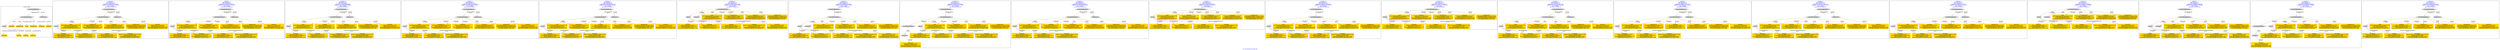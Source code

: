 digraph n0 {
fontcolor="blue"
remincross="true"
label="s13-s-art-institute-of-chicago.xml"
subgraph cluster_0 {
label="1-correct model"
n2[style="filled",color="white",fillcolor="lightgray",label="CulturalHeritageObject1"];
n3[style="filled",color="white",fillcolor="lightgray",label="Person1"];
n4[shape="plaintext",style="filled",fillcolor="gold",label="Dimensions"];
n5[shape="plaintext",style="filled",fillcolor="gold",label="Typeofartwork"];
n6[shape="plaintext",style="filled",fillcolor="gold",label="Credit"];
n7[shape="plaintext",style="filled",fillcolor="gold",label="Titleofartwork"];
n8[shape="plaintext",style="filled",fillcolor="gold",label="Accessionid"];
n9[shape="plaintext",style="filled",fillcolor="gold",label="Nationality"];
n10[shape="plaintext",style="filled",fillcolor="gold",label="birthDate"];
n11[shape="plaintext",style="filled",fillcolor="gold",label="deathDate"];
n12[shape="plaintext",style="filled",fillcolor="gold",label="Artistname"];
n13[style="filled",color="white",fillcolor="lightgray",label="EuropeanaAggregation1"];
n14[style="filled",color="white",fillcolor="lightgray",label="WebResource1"];
n15[shape="plaintext",style="filled",fillcolor="gold",label="ImageURL"];
}
subgraph cluster_1 {
label="candidate 0\nlink coherence:1.0\nnode coherence:1.0\nconfidence:0.6689553513429414\nmapping score:0.6674295615587583\ncost:11.99998\n-precision:0.92-recall:0.85"
n17[style="filled",color="white",fillcolor="lightgray",label="CulturalHeritageObject1"];
n18[style="filled",color="white",fillcolor="lightgray",label="Person1"];
n19[style="filled",color="white",fillcolor="lightgray",label="EuropeanaAggregation1"];
n20[style="filled",color="white",fillcolor="lightgray",label="WebResource1"];
n21[shape="plaintext",style="filled",fillcolor="gold",label="Credit\n[CulturalHeritageObject,provenance,0.792]\n[Document,classLink,0.091]\n[Person,nameOfThePerson,0.061]\n[CulturalHeritageObject,description,0.057]"];
n22[shape="plaintext",style="filled",fillcolor="gold",label="deathDate\n[Person,dateOfDeath,0.424]\n[CulturalHeritageObject,created,0.366]\n[Person,dateOfBirth,0.194]\n[CulturalHeritageObject,provenance,0.016]"];
n23[shape="plaintext",style="filled",fillcolor="gold",label="Titleofartwork\n[CulturalHeritageObject,created,0.423]\n[Person,dateOfBirth,0.206]\n[CulturalHeritageObject,description,0.189]\n[CulturalHeritageObject,title,0.182]"];
n24[shape="plaintext",style="filled",fillcolor="gold",label="Artistname\n[Person,nameOfThePerson,0.472]\n[Document,classLink,0.215]\n[CulturalHeritageObject,provenance,0.173]\n[WebResource,classLink,0.141]"];
n25[shape="plaintext",style="filled",fillcolor="gold",label="birthDate\n[Person,dateOfBirth,0.617]\n[CulturalHeritageObject,created,0.315]\n[Person,dateOfDeath,0.06]\n[CulturalHeritageObject,description,0.008]"];
n26[shape="plaintext",style="filled",fillcolor="gold",label="Dimensions\n[CulturalHeritageObject,extent,0.937]\n[Person,nameOfThePerson,0.048]\n[CulturalHeritageObject,description,0.008]\n[CulturalHeritageObject,provenance,0.007]"];
n27[shape="plaintext",style="filled",fillcolor="gold",label="Nationality\n[Person,countryAssociatedWithThePerson,0.783]\n[Concept,prefLabel,0.089]\n[CulturalHeritageObject,provenance,0.067]\n[CulturalHeritageObject,description,0.061]"];
n28[shape="plaintext",style="filled",fillcolor="gold",label="Typeofartwork\n[CulturalHeritageObject,medium,0.932]\n[CulturalHeritageObject,description,0.056]\n[CulturalHeritageObject,extent,0.008]\n[CulturalHeritageObject,title,0.004]"];
n29[shape="plaintext",style="filled",fillcolor="gold",label="ImageURL\n[WebResource,classLink,0.64]\n[Document,classLink,0.334]\n[CulturalHeritageObject,description,0.023]\n[CulturalHeritageObject,provenance,0.004]"];
}
subgraph cluster_2 {
label="candidate 1\nlink coherence:1.0\nnode coherence:1.0\nconfidence:0.6429956670039534\nmapping score:0.6587763334457623\ncost:11.99998\n-precision:0.92-recall:0.85"
n31[style="filled",color="white",fillcolor="lightgray",label="CulturalHeritageObject1"];
n32[style="filled",color="white",fillcolor="lightgray",label="Person1"];
n33[style="filled",color="white",fillcolor="lightgray",label="EuropeanaAggregation1"];
n34[style="filled",color="white",fillcolor="lightgray",label="WebResource1"];
n35[shape="plaintext",style="filled",fillcolor="gold",label="Credit\n[CulturalHeritageObject,provenance,0.792]\n[Document,classLink,0.091]\n[Person,nameOfThePerson,0.061]\n[CulturalHeritageObject,description,0.057]"];
n36[shape="plaintext",style="filled",fillcolor="gold",label="deathDate\n[Person,dateOfDeath,0.424]\n[CulturalHeritageObject,created,0.366]\n[Person,dateOfBirth,0.194]\n[CulturalHeritageObject,provenance,0.016]"];
n37[shape="plaintext",style="filled",fillcolor="gold",label="Titleofartwork\n[CulturalHeritageObject,created,0.423]\n[Person,dateOfBirth,0.206]\n[CulturalHeritageObject,description,0.189]\n[CulturalHeritageObject,title,0.182]"];
n38[shape="plaintext",style="filled",fillcolor="gold",label="Artistname\n[Person,nameOfThePerson,0.472]\n[Document,classLink,0.215]\n[CulturalHeritageObject,provenance,0.173]\n[WebResource,classLink,0.141]"];
n39[shape="plaintext",style="filled",fillcolor="gold",label="birthDate\n[Person,dateOfBirth,0.617]\n[CulturalHeritageObject,created,0.315]\n[Person,dateOfDeath,0.06]\n[CulturalHeritageObject,description,0.008]"];
n40[shape="plaintext",style="filled",fillcolor="gold",label="Dimensions\n[CulturalHeritageObject,extent,0.937]\n[Person,nameOfThePerson,0.048]\n[CulturalHeritageObject,description,0.008]\n[CulturalHeritageObject,provenance,0.007]"];
n41[shape="plaintext",style="filled",fillcolor="gold",label="Nationality\n[Person,countryAssociatedWithThePerson,0.783]\n[Concept,prefLabel,0.089]\n[CulturalHeritageObject,provenance,0.067]\n[CulturalHeritageObject,description,0.061]"];
n42[shape="plaintext",style="filled",fillcolor="gold",label="Typeofartwork\n[CulturalHeritageObject,medium,0.932]\n[CulturalHeritageObject,description,0.056]\n[CulturalHeritageObject,extent,0.008]\n[CulturalHeritageObject,title,0.004]"];
n43[shape="plaintext",style="filled",fillcolor="gold",label="ImageURL\n[WebResource,classLink,0.64]\n[Document,classLink,0.334]\n[CulturalHeritageObject,description,0.023]\n[CulturalHeritageObject,provenance,0.004]"];
}
subgraph cluster_3 {
label="candidate 10\nlink coherence:1.0\nnode coherence:1.0\nconfidence:0.6112618682446672\nmapping score:0.6481984005260001\ncost:11.99998\n-precision:0.83-recall:0.77"
n45[style="filled",color="white",fillcolor="lightgray",label="CulturalHeritageObject1"];
n46[style="filled",color="white",fillcolor="lightgray",label="Person1"];
n47[style="filled",color="white",fillcolor="lightgray",label="EuropeanaAggregation1"];
n48[style="filled",color="white",fillcolor="lightgray",label="WebResource1"];
n49[shape="plaintext",style="filled",fillcolor="gold",label="Credit\n[CulturalHeritageObject,provenance,0.792]\n[Document,classLink,0.091]\n[Person,nameOfThePerson,0.061]\n[CulturalHeritageObject,description,0.057]"];
n50[shape="plaintext",style="filled",fillcolor="gold",label="deathDate\n[Person,dateOfDeath,0.424]\n[CulturalHeritageObject,created,0.366]\n[Person,dateOfBirth,0.194]\n[CulturalHeritageObject,provenance,0.016]"];
n51[shape="plaintext",style="filled",fillcolor="gold",label="birthDate\n[Person,dateOfBirth,0.617]\n[CulturalHeritageObject,created,0.315]\n[Person,dateOfDeath,0.06]\n[CulturalHeritageObject,description,0.008]"];
n52[shape="plaintext",style="filled",fillcolor="gold",label="Artistname\n[Person,nameOfThePerson,0.472]\n[Document,classLink,0.215]\n[CulturalHeritageObject,provenance,0.173]\n[WebResource,classLink,0.141]"];
n53[shape="plaintext",style="filled",fillcolor="gold",label="Titleofartwork\n[CulturalHeritageObject,created,0.423]\n[Person,dateOfBirth,0.206]\n[CulturalHeritageObject,description,0.189]\n[CulturalHeritageObject,title,0.182]"];
n54[shape="plaintext",style="filled",fillcolor="gold",label="Dimensions\n[CulturalHeritageObject,extent,0.937]\n[Person,nameOfThePerson,0.048]\n[CulturalHeritageObject,description,0.008]\n[CulturalHeritageObject,provenance,0.007]"];
n55[shape="plaintext",style="filled",fillcolor="gold",label="Nationality\n[Person,countryAssociatedWithThePerson,0.783]\n[Concept,prefLabel,0.089]\n[CulturalHeritageObject,provenance,0.067]\n[CulturalHeritageObject,description,0.061]"];
n56[shape="plaintext",style="filled",fillcolor="gold",label="Typeofartwork\n[CulturalHeritageObject,medium,0.932]\n[CulturalHeritageObject,description,0.056]\n[CulturalHeritageObject,extent,0.008]\n[CulturalHeritageObject,title,0.004]"];
n57[shape="plaintext",style="filled",fillcolor="gold",label="ImageURL\n[WebResource,classLink,0.64]\n[Document,classLink,0.334]\n[CulturalHeritageObject,description,0.023]\n[CulturalHeritageObject,provenance,0.004]"];
}
subgraph cluster_4 {
label="candidate 11\nlink coherence:1.0\nnode coherence:1.0\nconfidence:0.6097323278282559\nmapping score:0.6476885537205297\ncost:11.99998\n-precision:0.83-recall:0.77"
n59[style="filled",color="white",fillcolor="lightgray",label="CulturalHeritageObject1"];
n60[style="filled",color="white",fillcolor="lightgray",label="Person1"];
n61[style="filled",color="white",fillcolor="lightgray",label="EuropeanaAggregation1"];
n62[style="filled",color="white",fillcolor="lightgray",label="WebResource1"];
n63[shape="plaintext",style="filled",fillcolor="gold",label="Credit\n[CulturalHeritageObject,provenance,0.792]\n[Document,classLink,0.091]\n[Person,nameOfThePerson,0.061]\n[CulturalHeritageObject,description,0.057]"];
n64[shape="plaintext",style="filled",fillcolor="gold",label="deathDate\n[Person,dateOfDeath,0.424]\n[CulturalHeritageObject,created,0.366]\n[Person,dateOfBirth,0.194]\n[CulturalHeritageObject,provenance,0.016]"];
n65[shape="plaintext",style="filled",fillcolor="gold",label="Titleofartwork\n[CulturalHeritageObject,created,0.423]\n[Person,dateOfBirth,0.206]\n[CulturalHeritageObject,description,0.189]\n[CulturalHeritageObject,title,0.182]"];
n66[shape="plaintext",style="filled",fillcolor="gold",label="Artistname\n[Person,nameOfThePerson,0.472]\n[Document,classLink,0.215]\n[CulturalHeritageObject,provenance,0.173]\n[WebResource,classLink,0.141]"];
n67[shape="plaintext",style="filled",fillcolor="gold",label="birthDate\n[Person,dateOfBirth,0.617]\n[CulturalHeritageObject,created,0.315]\n[Person,dateOfDeath,0.06]\n[CulturalHeritageObject,description,0.008]"];
n68[shape="plaintext",style="filled",fillcolor="gold",label="Dimensions\n[CulturalHeritageObject,extent,0.937]\n[Person,nameOfThePerson,0.048]\n[CulturalHeritageObject,description,0.008]\n[CulturalHeritageObject,provenance,0.007]"];
n69[shape="plaintext",style="filled",fillcolor="gold",label="Nationality\n[Person,countryAssociatedWithThePerson,0.783]\n[Concept,prefLabel,0.089]\n[CulturalHeritageObject,provenance,0.067]\n[CulturalHeritageObject,description,0.061]"];
n70[shape="plaintext",style="filled",fillcolor="gold",label="Typeofartwork\n[CulturalHeritageObject,medium,0.932]\n[CulturalHeritageObject,description,0.056]\n[CulturalHeritageObject,extent,0.008]\n[CulturalHeritageObject,title,0.004]"];
n71[shape="plaintext",style="filled",fillcolor="gold",label="ImageURL\n[WebResource,classLink,0.64]\n[Document,classLink,0.334]\n[CulturalHeritageObject,description,0.023]\n[CulturalHeritageObject,provenance,0.004]"];
}
subgraph cluster_5 {
label="candidate 12\nlink coherence:1.0\nnode coherence:1.0\nconfidence:0.6094629330541357\nmapping score:0.6475987554624897\ncost:11.99998\n-precision:0.83-recall:0.77"
n73[style="filled",color="white",fillcolor="lightgray",label="CulturalHeritageObject1"];
n74[style="filled",color="white",fillcolor="lightgray",label="Person1"];
n75[style="filled",color="white",fillcolor="lightgray",label="EuropeanaAggregation1"];
n76[style="filled",color="white",fillcolor="lightgray",label="WebResource1"];
n77[shape="plaintext",style="filled",fillcolor="gold",label="Credit\n[CulturalHeritageObject,provenance,0.792]\n[Document,classLink,0.091]\n[Person,nameOfThePerson,0.061]\n[CulturalHeritageObject,description,0.057]"];
n78[shape="plaintext",style="filled",fillcolor="gold",label="deathDate\n[Person,dateOfDeath,0.424]\n[CulturalHeritageObject,created,0.366]\n[Person,dateOfBirth,0.194]\n[CulturalHeritageObject,provenance,0.016]"];
n79[shape="plaintext",style="filled",fillcolor="gold",label="Titleofartwork\n[CulturalHeritageObject,created,0.423]\n[Person,dateOfBirth,0.206]\n[CulturalHeritageObject,description,0.189]\n[CulturalHeritageObject,title,0.182]"];
n80[shape="plaintext",style="filled",fillcolor="gold",label="birthDate\n[Person,dateOfBirth,0.617]\n[CulturalHeritageObject,created,0.315]\n[Person,dateOfDeath,0.06]\n[CulturalHeritageObject,description,0.008]"];
n81[shape="plaintext",style="filled",fillcolor="gold",label="Artistname\n[Person,nameOfThePerson,0.472]\n[Document,classLink,0.215]\n[CulturalHeritageObject,provenance,0.173]\n[WebResource,classLink,0.141]"];
n82[shape="plaintext",style="filled",fillcolor="gold",label="Dimensions\n[CulturalHeritageObject,extent,0.937]\n[Person,nameOfThePerson,0.048]\n[CulturalHeritageObject,description,0.008]\n[CulturalHeritageObject,provenance,0.007]"];
n83[shape="plaintext",style="filled",fillcolor="gold",label="Nationality\n[Person,countryAssociatedWithThePerson,0.783]\n[Concept,prefLabel,0.089]\n[CulturalHeritageObject,provenance,0.067]\n[CulturalHeritageObject,description,0.061]"];
n84[shape="plaintext",style="filled",fillcolor="gold",label="Typeofartwork\n[CulturalHeritageObject,medium,0.932]\n[CulturalHeritageObject,description,0.056]\n[CulturalHeritageObject,extent,0.008]\n[CulturalHeritageObject,title,0.004]"];
n85[shape="plaintext",style="filled",fillcolor="gold",label="ImageURL\n[WebResource,classLink,0.64]\n[Document,classLink,0.334]\n[CulturalHeritageObject,description,0.023]\n[CulturalHeritageObject,provenance,0.004]"];
}
subgraph cluster_6 {
label="candidate 13\nlink coherence:1.0\nnode coherence:1.0\nconfidence:0.6089269281796518\nmapping score:0.647420087170995\ncost:10.99998\n-precision:0.73-recall:0.62"
n87[style="filled",color="white",fillcolor="lightgray",label="CulturalHeritageObject1"];
n88[style="filled",color="white",fillcolor="lightgray",label="Person1"];
n89[style="filled",color="white",fillcolor="lightgray",label="Document1"];
n90[shape="plaintext",style="filled",fillcolor="gold",label="Credit\n[CulturalHeritageObject,provenance,0.792]\n[Document,classLink,0.091]\n[Person,nameOfThePerson,0.061]\n[CulturalHeritageObject,description,0.057]"];
n91[shape="plaintext",style="filled",fillcolor="gold",label="deathDate\n[Person,dateOfDeath,0.424]\n[CulturalHeritageObject,created,0.366]\n[Person,dateOfBirth,0.194]\n[CulturalHeritageObject,provenance,0.016]"];
n92[shape="plaintext",style="filled",fillcolor="gold",label="Titleofartwork\n[CulturalHeritageObject,created,0.423]\n[Person,dateOfBirth,0.206]\n[CulturalHeritageObject,description,0.189]\n[CulturalHeritageObject,title,0.182]"];
n93[shape="plaintext",style="filled",fillcolor="gold",label="Artistname\n[Person,nameOfThePerson,0.472]\n[Document,classLink,0.215]\n[CulturalHeritageObject,provenance,0.173]\n[WebResource,classLink,0.141]"];
n94[shape="plaintext",style="filled",fillcolor="gold",label="birthDate\n[Person,dateOfBirth,0.617]\n[CulturalHeritageObject,created,0.315]\n[Person,dateOfDeath,0.06]\n[CulturalHeritageObject,description,0.008]"];
n95[shape="plaintext",style="filled",fillcolor="gold",label="Dimensions\n[CulturalHeritageObject,extent,0.937]\n[Person,nameOfThePerson,0.048]\n[CulturalHeritageObject,description,0.008]\n[CulturalHeritageObject,provenance,0.007]"];
n96[shape="plaintext",style="filled",fillcolor="gold",label="Nationality\n[Person,countryAssociatedWithThePerson,0.783]\n[Concept,prefLabel,0.089]\n[CulturalHeritageObject,provenance,0.067]\n[CulturalHeritageObject,description,0.061]"];
n97[shape="plaintext",style="filled",fillcolor="gold",label="Typeofartwork\n[CulturalHeritageObject,medium,0.932]\n[CulturalHeritageObject,description,0.056]\n[CulturalHeritageObject,extent,0.008]\n[CulturalHeritageObject,title,0.004]"];
n98[shape="plaintext",style="filled",fillcolor="gold",label="ImageURL\n[WebResource,classLink,0.64]\n[Document,classLink,0.334]\n[CulturalHeritageObject,description,0.023]\n[CulturalHeritageObject,provenance,0.004]"];
}
subgraph cluster_7 {
label="candidate 14\nlink coherence:1.0\nnode coherence:1.0\nconfidence:0.6089269281796518\nmapping score:0.647420087170995\ncost:11.99998\n-precision:0.75-recall:0.69"
n100[style="filled",color="white",fillcolor="lightgray",label="CulturalHeritageObject1"];
n101[style="filled",color="white",fillcolor="lightgray",label="Person1"];
n102[style="filled",color="white",fillcolor="lightgray",label="Document1"];
n103[style="filled",color="white",fillcolor="lightgray",label="EuropeanaAggregation1"];
n104[shape="plaintext",style="filled",fillcolor="gold",label="Credit\n[CulturalHeritageObject,provenance,0.792]\n[Document,classLink,0.091]\n[Person,nameOfThePerson,0.061]\n[CulturalHeritageObject,description,0.057]"];
n105[shape="plaintext",style="filled",fillcolor="gold",label="deathDate\n[Person,dateOfDeath,0.424]\n[CulturalHeritageObject,created,0.366]\n[Person,dateOfBirth,0.194]\n[CulturalHeritageObject,provenance,0.016]"];
n106[shape="plaintext",style="filled",fillcolor="gold",label="Titleofartwork\n[CulturalHeritageObject,created,0.423]\n[Person,dateOfBirth,0.206]\n[CulturalHeritageObject,description,0.189]\n[CulturalHeritageObject,title,0.182]"];
n107[shape="plaintext",style="filled",fillcolor="gold",label="Artistname\n[Person,nameOfThePerson,0.472]\n[Document,classLink,0.215]\n[CulturalHeritageObject,provenance,0.173]\n[WebResource,classLink,0.141]"];
n108[shape="plaintext",style="filled",fillcolor="gold",label="birthDate\n[Person,dateOfBirth,0.617]\n[CulturalHeritageObject,created,0.315]\n[Person,dateOfDeath,0.06]\n[CulturalHeritageObject,description,0.008]"];
n109[shape="plaintext",style="filled",fillcolor="gold",label="Dimensions\n[CulturalHeritageObject,extent,0.937]\n[Person,nameOfThePerson,0.048]\n[CulturalHeritageObject,description,0.008]\n[CulturalHeritageObject,provenance,0.007]"];
n110[shape="plaintext",style="filled",fillcolor="gold",label="Nationality\n[Person,countryAssociatedWithThePerson,0.783]\n[Concept,prefLabel,0.089]\n[CulturalHeritageObject,provenance,0.067]\n[CulturalHeritageObject,description,0.061]"];
n111[shape="plaintext",style="filled",fillcolor="gold",label="Typeofartwork\n[CulturalHeritageObject,medium,0.932]\n[CulturalHeritageObject,description,0.056]\n[CulturalHeritageObject,extent,0.008]\n[CulturalHeritageObject,title,0.004]"];
n112[shape="plaintext",style="filled",fillcolor="gold",label="ImageURL\n[WebResource,classLink,0.64]\n[Document,classLink,0.334]\n[CulturalHeritageObject,description,0.023]\n[CulturalHeritageObject,provenance,0.004]"];
}
subgraph cluster_8 {
label="candidate 15\nlink coherence:1.0\nnode coherence:1.0\nconfidence:0.6089269281796518\nmapping score:0.647420087170995\ncost:12.99998\n-precision:0.69-recall:0.69"
n114[style="filled",color="white",fillcolor="lightgray",label="CulturalHeritageObject1"];
n115[style="filled",color="white",fillcolor="lightgray",label="CulturalHeritageObject2"];
n116[style="filled",color="white",fillcolor="lightgray",label="Person1"];
n117[style="filled",color="white",fillcolor="lightgray",label="Document2"];
n118[style="filled",color="white",fillcolor="lightgray",label="EuropeanaAggregation1"];
n119[shape="plaintext",style="filled",fillcolor="gold",label="Credit\n[CulturalHeritageObject,provenance,0.792]\n[Document,classLink,0.091]\n[Person,nameOfThePerson,0.061]\n[CulturalHeritageObject,description,0.057]"];
n120[shape="plaintext",style="filled",fillcolor="gold",label="deathDate\n[Person,dateOfDeath,0.424]\n[CulturalHeritageObject,created,0.366]\n[Person,dateOfBirth,0.194]\n[CulturalHeritageObject,provenance,0.016]"];
n121[shape="plaintext",style="filled",fillcolor="gold",label="Titleofartwork\n[CulturalHeritageObject,created,0.423]\n[Person,dateOfBirth,0.206]\n[CulturalHeritageObject,description,0.189]\n[CulturalHeritageObject,title,0.182]"];
n122[shape="plaintext",style="filled",fillcolor="gold",label="ImageURL\n[WebResource,classLink,0.64]\n[Document,classLink,0.334]\n[CulturalHeritageObject,description,0.023]\n[CulturalHeritageObject,provenance,0.004]"];
n123[shape="plaintext",style="filled",fillcolor="gold",label="Artistname\n[Person,nameOfThePerson,0.472]\n[Document,classLink,0.215]\n[CulturalHeritageObject,provenance,0.173]\n[WebResource,classLink,0.141]"];
n124[shape="plaintext",style="filled",fillcolor="gold",label="birthDate\n[Person,dateOfBirth,0.617]\n[CulturalHeritageObject,created,0.315]\n[Person,dateOfDeath,0.06]\n[CulturalHeritageObject,description,0.008]"];
n125[shape="plaintext",style="filled",fillcolor="gold",label="Dimensions\n[CulturalHeritageObject,extent,0.937]\n[Person,nameOfThePerson,0.048]\n[CulturalHeritageObject,description,0.008]\n[CulturalHeritageObject,provenance,0.007]"];
n126[shape="plaintext",style="filled",fillcolor="gold",label="Nationality\n[Person,countryAssociatedWithThePerson,0.783]\n[Concept,prefLabel,0.089]\n[CulturalHeritageObject,provenance,0.067]\n[CulturalHeritageObject,description,0.061]"];
n127[shape="plaintext",style="filled",fillcolor="gold",label="Typeofartwork\n[CulturalHeritageObject,medium,0.932]\n[CulturalHeritageObject,description,0.056]\n[CulturalHeritageObject,extent,0.008]\n[CulturalHeritageObject,title,0.004]"];
}
subgraph cluster_9 {
label="candidate 16\nlink coherence:1.0\nnode coherence:1.0\nconfidence:0.608876539307075\nmapping score:0.647403290880136\ncost:11.99998\n-precision:0.92-recall:0.85"
n129[style="filled",color="white",fillcolor="lightgray",label="CulturalHeritageObject1"];
n130[style="filled",color="white",fillcolor="lightgray",label="Person1"];
n131[style="filled",color="white",fillcolor="lightgray",label="EuropeanaAggregation1"];
n132[style="filled",color="white",fillcolor="lightgray",label="WebResource1"];
n133[shape="plaintext",style="filled",fillcolor="gold",label="Credit\n[CulturalHeritageObject,provenance,0.792]\n[Document,classLink,0.091]\n[Person,nameOfThePerson,0.061]\n[CulturalHeritageObject,description,0.057]"];
n134[shape="plaintext",style="filled",fillcolor="gold",label="deathDate\n[Person,dateOfDeath,0.424]\n[CulturalHeritageObject,created,0.366]\n[Person,dateOfBirth,0.194]\n[CulturalHeritageObject,provenance,0.016]"];
n135[shape="plaintext",style="filled",fillcolor="gold",label="Artistname\n[Person,nameOfThePerson,0.472]\n[Document,classLink,0.215]\n[CulturalHeritageObject,provenance,0.173]\n[WebResource,classLink,0.141]"];
n136[shape="plaintext",style="filled",fillcolor="gold",label="Titleofartwork\n[CulturalHeritageObject,created,0.423]\n[Person,dateOfBirth,0.206]\n[CulturalHeritageObject,description,0.189]\n[CulturalHeritageObject,title,0.182]"];
n137[shape="plaintext",style="filled",fillcolor="gold",label="birthDate\n[Person,dateOfBirth,0.617]\n[CulturalHeritageObject,created,0.315]\n[Person,dateOfDeath,0.06]\n[CulturalHeritageObject,description,0.008]"];
n138[shape="plaintext",style="filled",fillcolor="gold",label="Dimensions\n[CulturalHeritageObject,extent,0.937]\n[Person,nameOfThePerson,0.048]\n[CulturalHeritageObject,description,0.008]\n[CulturalHeritageObject,provenance,0.007]"];
n139[shape="plaintext",style="filled",fillcolor="gold",label="Nationality\n[Person,countryAssociatedWithThePerson,0.783]\n[Concept,prefLabel,0.089]\n[CulturalHeritageObject,provenance,0.067]\n[CulturalHeritageObject,description,0.061]"];
n140[shape="plaintext",style="filled",fillcolor="gold",label="Typeofartwork\n[CulturalHeritageObject,medium,0.932]\n[CulturalHeritageObject,description,0.056]\n[CulturalHeritageObject,extent,0.008]\n[CulturalHeritageObject,title,0.004]"];
n141[shape="plaintext",style="filled",fillcolor="gold",label="ImageURL\n[WebResource,classLink,0.64]\n[Document,classLink,0.334]\n[CulturalHeritageObject,description,0.023]\n[CulturalHeritageObject,provenance,0.004]"];
}
subgraph cluster_10 {
label="candidate 17\nlink coherence:1.0\nnode coherence:1.0\nconfidence:0.6003422708349266\nmapping score:0.6630770532412719\ncost:9.99998\n-precision:0.8-recall:0.62"
n143[style="filled",color="white",fillcolor="lightgray",label="CulturalHeritageObject1"];
n144[style="filled",color="white",fillcolor="lightgray",label="Person1"];
n145[shape="plaintext",style="filled",fillcolor="gold",label="Credit\n[CulturalHeritageObject,provenance,0.792]\n[Document,classLink,0.091]\n[Person,nameOfThePerson,0.061]\n[CulturalHeritageObject,description,0.057]"];
n146[shape="plaintext",style="filled",fillcolor="gold",label="ImageURL\n[WebResource,classLink,0.64]\n[Document,classLink,0.334]\n[CulturalHeritageObject,description,0.023]\n[CulturalHeritageObject,provenance,0.004]"];
n147[shape="plaintext",style="filled",fillcolor="gold",label="deathDate\n[Person,dateOfDeath,0.424]\n[CulturalHeritageObject,created,0.366]\n[Person,dateOfBirth,0.194]\n[CulturalHeritageObject,provenance,0.016]"];
n148[shape="plaintext",style="filled",fillcolor="gold",label="Titleofartwork\n[CulturalHeritageObject,created,0.423]\n[Person,dateOfBirth,0.206]\n[CulturalHeritageObject,description,0.189]\n[CulturalHeritageObject,title,0.182]"];
n149[shape="plaintext",style="filled",fillcolor="gold",label="Artistname\n[Person,nameOfThePerson,0.472]\n[Document,classLink,0.215]\n[CulturalHeritageObject,provenance,0.173]\n[WebResource,classLink,0.141]"];
n150[shape="plaintext",style="filled",fillcolor="gold",label="birthDate\n[Person,dateOfBirth,0.617]\n[CulturalHeritageObject,created,0.315]\n[Person,dateOfDeath,0.06]\n[CulturalHeritageObject,description,0.008]"];
n151[shape="plaintext",style="filled",fillcolor="gold",label="Dimensions\n[CulturalHeritageObject,extent,0.937]\n[Person,nameOfThePerson,0.048]\n[CulturalHeritageObject,description,0.008]\n[CulturalHeritageObject,provenance,0.007]"];
n152[shape="plaintext",style="filled",fillcolor="gold",label="Nationality\n[Person,countryAssociatedWithThePerson,0.783]\n[Concept,prefLabel,0.089]\n[CulturalHeritageObject,provenance,0.067]\n[CulturalHeritageObject,description,0.061]"];
n153[shape="plaintext",style="filled",fillcolor="gold",label="Typeofartwork\n[CulturalHeritageObject,medium,0.932]\n[CulturalHeritageObject,description,0.056]\n[CulturalHeritageObject,extent,0.008]\n[CulturalHeritageObject,title,0.004]"];
}
subgraph cluster_11 {
label="candidate 18\nlink coherence:1.0\nnode coherence:1.0\nconfidence:0.6003422708349266\nmapping score:0.6630770532412719\ncost:10.99998\n-precision:0.82-recall:0.69"
n155[style="filled",color="white",fillcolor="lightgray",label="CulturalHeritageObject1"];
n156[style="filled",color="white",fillcolor="lightgray",label="Person1"];
n157[style="filled",color="white",fillcolor="lightgray",label="EuropeanaAggregation1"];
n158[shape="plaintext",style="filled",fillcolor="gold",label="Credit\n[CulturalHeritageObject,provenance,0.792]\n[Document,classLink,0.091]\n[Person,nameOfThePerson,0.061]\n[CulturalHeritageObject,description,0.057]"];
n159[shape="plaintext",style="filled",fillcolor="gold",label="ImageURL\n[WebResource,classLink,0.64]\n[Document,classLink,0.334]\n[CulturalHeritageObject,description,0.023]\n[CulturalHeritageObject,provenance,0.004]"];
n160[shape="plaintext",style="filled",fillcolor="gold",label="deathDate\n[Person,dateOfDeath,0.424]\n[CulturalHeritageObject,created,0.366]\n[Person,dateOfBirth,0.194]\n[CulturalHeritageObject,provenance,0.016]"];
n161[shape="plaintext",style="filled",fillcolor="gold",label="Titleofartwork\n[CulturalHeritageObject,created,0.423]\n[Person,dateOfBirth,0.206]\n[CulturalHeritageObject,description,0.189]\n[CulturalHeritageObject,title,0.182]"];
n162[shape="plaintext",style="filled",fillcolor="gold",label="Artistname\n[Person,nameOfThePerson,0.472]\n[Document,classLink,0.215]\n[CulturalHeritageObject,provenance,0.173]\n[WebResource,classLink,0.141]"];
n163[shape="plaintext",style="filled",fillcolor="gold",label="birthDate\n[Person,dateOfBirth,0.617]\n[CulturalHeritageObject,created,0.315]\n[Person,dateOfDeath,0.06]\n[CulturalHeritageObject,description,0.008]"];
n164[shape="plaintext",style="filled",fillcolor="gold",label="Dimensions\n[CulturalHeritageObject,extent,0.937]\n[Person,nameOfThePerson,0.048]\n[CulturalHeritageObject,description,0.008]\n[CulturalHeritageObject,provenance,0.007]"];
n165[shape="plaintext",style="filled",fillcolor="gold",label="Nationality\n[Person,countryAssociatedWithThePerson,0.783]\n[Concept,prefLabel,0.089]\n[CulturalHeritageObject,provenance,0.067]\n[CulturalHeritageObject,description,0.061]"];
n166[shape="plaintext",style="filled",fillcolor="gold",label="Typeofartwork\n[CulturalHeritageObject,medium,0.932]\n[CulturalHeritageObject,description,0.056]\n[CulturalHeritageObject,extent,0.008]\n[CulturalHeritageObject,title,0.004]"];
}
subgraph cluster_12 {
label="candidate 19\nlink coherence:1.0\nnode coherence:1.0\nconfidence:0.5982270315883516\nmapping score:0.6623719734924135\ncost:9.99998\n-precision:0.8-recall:0.62"
n168[style="filled",color="white",fillcolor="lightgray",label="CulturalHeritageObject1"];
n169[style="filled",color="white",fillcolor="lightgray",label="Person1"];
n170[shape="plaintext",style="filled",fillcolor="gold",label="Credit\n[CulturalHeritageObject,provenance,0.792]\n[Document,classLink,0.091]\n[Person,nameOfThePerson,0.061]\n[CulturalHeritageObject,description,0.057]"];
n171[shape="plaintext",style="filled",fillcolor="gold",label="ImageURL\n[WebResource,classLink,0.64]\n[Document,classLink,0.334]\n[CulturalHeritageObject,description,0.023]\n[CulturalHeritageObject,provenance,0.004]"];
n172[shape="plaintext",style="filled",fillcolor="gold",label="deathDate\n[Person,dateOfDeath,0.424]\n[CulturalHeritageObject,created,0.366]\n[Person,dateOfBirth,0.194]\n[CulturalHeritageObject,provenance,0.016]"];
n173[shape="plaintext",style="filled",fillcolor="gold",label="Titleofartwork\n[CulturalHeritageObject,created,0.423]\n[Person,dateOfBirth,0.206]\n[CulturalHeritageObject,description,0.189]\n[CulturalHeritageObject,title,0.182]"];
n174[shape="plaintext",style="filled",fillcolor="gold",label="Artistname\n[Person,nameOfThePerson,0.472]\n[Document,classLink,0.215]\n[CulturalHeritageObject,provenance,0.173]\n[WebResource,classLink,0.141]"];
n175[shape="plaintext",style="filled",fillcolor="gold",label="birthDate\n[Person,dateOfBirth,0.617]\n[CulturalHeritageObject,created,0.315]\n[Person,dateOfDeath,0.06]\n[CulturalHeritageObject,description,0.008]"];
n176[shape="plaintext",style="filled",fillcolor="gold",label="Dimensions\n[CulturalHeritageObject,extent,0.937]\n[Person,nameOfThePerson,0.048]\n[CulturalHeritageObject,description,0.008]\n[CulturalHeritageObject,provenance,0.007]"];
n177[shape="plaintext",style="filled",fillcolor="gold",label="Nationality\n[Person,countryAssociatedWithThePerson,0.783]\n[Concept,prefLabel,0.089]\n[CulturalHeritageObject,provenance,0.067]\n[CulturalHeritageObject,description,0.061]"];
n178[shape="plaintext",style="filled",fillcolor="gold",label="Typeofartwork\n[CulturalHeritageObject,medium,0.932]\n[CulturalHeritageObject,description,0.056]\n[CulturalHeritageObject,extent,0.008]\n[CulturalHeritageObject,title,0.004]"];
}
subgraph cluster_13 {
label="candidate 2\nlink coherence:1.0\nnode coherence:1.0\nconfidence:0.6421398784827724\nmapping score:0.6584910706053686\ncost:11.99998\n-precision:1.0-recall:0.92"
n180[style="filled",color="white",fillcolor="lightgray",label="CulturalHeritageObject1"];
n181[style="filled",color="white",fillcolor="lightgray",label="Person1"];
n182[style="filled",color="white",fillcolor="lightgray",label="EuropeanaAggregation1"];
n183[style="filled",color="white",fillcolor="lightgray",label="WebResource1"];
n184[shape="plaintext",style="filled",fillcolor="gold",label="Credit\n[CulturalHeritageObject,provenance,0.792]\n[Document,classLink,0.091]\n[Person,nameOfThePerson,0.061]\n[CulturalHeritageObject,description,0.057]"];
n185[shape="plaintext",style="filled",fillcolor="gold",label="deathDate\n[Person,dateOfDeath,0.424]\n[CulturalHeritageObject,created,0.366]\n[Person,dateOfBirth,0.194]\n[CulturalHeritageObject,provenance,0.016]"];
n186[shape="plaintext",style="filled",fillcolor="gold",label="Titleofartwork\n[CulturalHeritageObject,created,0.423]\n[Person,dateOfBirth,0.206]\n[CulturalHeritageObject,description,0.189]\n[CulturalHeritageObject,title,0.182]"];
n187[shape="plaintext",style="filled",fillcolor="gold",label="Artistname\n[Person,nameOfThePerson,0.472]\n[Document,classLink,0.215]\n[CulturalHeritageObject,provenance,0.173]\n[WebResource,classLink,0.141]"];
n188[shape="plaintext",style="filled",fillcolor="gold",label="birthDate\n[Person,dateOfBirth,0.617]\n[CulturalHeritageObject,created,0.315]\n[Person,dateOfDeath,0.06]\n[CulturalHeritageObject,description,0.008]"];
n189[shape="plaintext",style="filled",fillcolor="gold",label="Dimensions\n[CulturalHeritageObject,extent,0.937]\n[Person,nameOfThePerson,0.048]\n[CulturalHeritageObject,description,0.008]\n[CulturalHeritageObject,provenance,0.007]"];
n190[shape="plaintext",style="filled",fillcolor="gold",label="Nationality\n[Person,countryAssociatedWithThePerson,0.783]\n[Concept,prefLabel,0.089]\n[CulturalHeritageObject,provenance,0.067]\n[CulturalHeritageObject,description,0.061]"];
n191[shape="plaintext",style="filled",fillcolor="gold",label="Typeofartwork\n[CulturalHeritageObject,medium,0.932]\n[CulturalHeritageObject,description,0.056]\n[CulturalHeritageObject,extent,0.008]\n[CulturalHeritageObject,title,0.004]"];
n192[shape="plaintext",style="filled",fillcolor="gold",label="ImageURL\n[WebResource,classLink,0.64]\n[Document,classLink,0.334]\n[CulturalHeritageObject,description,0.023]\n[CulturalHeritageObject,provenance,0.004]"];
}
subgraph cluster_14 {
label="candidate 3\nlink coherence:1.0\nnode coherence:1.0\nconfidence:0.6366371139214526\nmapping score:0.6566568157515953\ncost:11.99998\n-precision:0.83-recall:0.77"
n194[style="filled",color="white",fillcolor="lightgray",label="CulturalHeritageObject1"];
n195[style="filled",color="white",fillcolor="lightgray",label="Person1"];
n196[style="filled",color="white",fillcolor="lightgray",label="EuropeanaAggregation1"];
n197[style="filled",color="white",fillcolor="lightgray",label="WebResource1"];
n198[shape="plaintext",style="filled",fillcolor="gold",label="Credit\n[CulturalHeritageObject,provenance,0.792]\n[Document,classLink,0.091]\n[Person,nameOfThePerson,0.061]\n[CulturalHeritageObject,description,0.057]"];
n199[shape="plaintext",style="filled",fillcolor="gold",label="Titleofartwork\n[CulturalHeritageObject,created,0.423]\n[Person,dateOfBirth,0.206]\n[CulturalHeritageObject,description,0.189]\n[CulturalHeritageObject,title,0.182]"];
n200[shape="plaintext",style="filled",fillcolor="gold",label="deathDate\n[Person,dateOfDeath,0.424]\n[CulturalHeritageObject,created,0.366]\n[Person,dateOfBirth,0.194]\n[CulturalHeritageObject,provenance,0.016]"];
n201[shape="plaintext",style="filled",fillcolor="gold",label="Artistname\n[Person,nameOfThePerson,0.472]\n[Document,classLink,0.215]\n[CulturalHeritageObject,provenance,0.173]\n[WebResource,classLink,0.141]"];
n202[shape="plaintext",style="filled",fillcolor="gold",label="birthDate\n[Person,dateOfBirth,0.617]\n[CulturalHeritageObject,created,0.315]\n[Person,dateOfDeath,0.06]\n[CulturalHeritageObject,description,0.008]"];
n203[shape="plaintext",style="filled",fillcolor="gold",label="Dimensions\n[CulturalHeritageObject,extent,0.937]\n[Person,nameOfThePerson,0.048]\n[CulturalHeritageObject,description,0.008]\n[CulturalHeritageObject,provenance,0.007]"];
n204[shape="plaintext",style="filled",fillcolor="gold",label="Nationality\n[Person,countryAssociatedWithThePerson,0.783]\n[Concept,prefLabel,0.089]\n[CulturalHeritageObject,provenance,0.067]\n[CulturalHeritageObject,description,0.061]"];
n205[shape="plaintext",style="filled",fillcolor="gold",label="Typeofartwork\n[CulturalHeritageObject,medium,0.932]\n[CulturalHeritageObject,description,0.056]\n[CulturalHeritageObject,extent,0.008]\n[CulturalHeritageObject,title,0.004]"];
n206[shape="plaintext",style="filled",fillcolor="gold",label="ImageURL\n[WebResource,classLink,0.64]\n[Document,classLink,0.334]\n[CulturalHeritageObject,description,0.023]\n[CulturalHeritageObject,provenance,0.004]"];
}
subgraph cluster_15 {
label="candidate 4\nlink coherence:1.0\nnode coherence:1.0\nconfidence:0.6357813254002717\nmapping score:0.6563715529112016\ncost:11.99998\n-precision:0.92-recall:0.85"
n208[style="filled",color="white",fillcolor="lightgray",label="CulturalHeritageObject1"];
n209[style="filled",color="white",fillcolor="lightgray",label="Person1"];
n210[style="filled",color="white",fillcolor="lightgray",label="EuropeanaAggregation1"];
n211[style="filled",color="white",fillcolor="lightgray",label="WebResource1"];
n212[shape="plaintext",style="filled",fillcolor="gold",label="Credit\n[CulturalHeritageObject,provenance,0.792]\n[Document,classLink,0.091]\n[Person,nameOfThePerson,0.061]\n[CulturalHeritageObject,description,0.057]"];
n213[shape="plaintext",style="filled",fillcolor="gold",label="deathDate\n[Person,dateOfDeath,0.424]\n[CulturalHeritageObject,created,0.366]\n[Person,dateOfBirth,0.194]\n[CulturalHeritageObject,provenance,0.016]"];
n214[shape="plaintext",style="filled",fillcolor="gold",label="Titleofartwork\n[CulturalHeritageObject,created,0.423]\n[Person,dateOfBirth,0.206]\n[CulturalHeritageObject,description,0.189]\n[CulturalHeritageObject,title,0.182]"];
n215[shape="plaintext",style="filled",fillcolor="gold",label="Artistname\n[Person,nameOfThePerson,0.472]\n[Document,classLink,0.215]\n[CulturalHeritageObject,provenance,0.173]\n[WebResource,classLink,0.141]"];
n216[shape="plaintext",style="filled",fillcolor="gold",label="birthDate\n[Person,dateOfBirth,0.617]\n[CulturalHeritageObject,created,0.315]\n[Person,dateOfDeath,0.06]\n[CulturalHeritageObject,description,0.008]"];
n217[shape="plaintext",style="filled",fillcolor="gold",label="Dimensions\n[CulturalHeritageObject,extent,0.937]\n[Person,nameOfThePerson,0.048]\n[CulturalHeritageObject,description,0.008]\n[CulturalHeritageObject,provenance,0.007]"];
n218[shape="plaintext",style="filled",fillcolor="gold",label="Nationality\n[Person,countryAssociatedWithThePerson,0.783]\n[Concept,prefLabel,0.089]\n[CulturalHeritageObject,provenance,0.067]\n[CulturalHeritageObject,description,0.061]"];
n219[shape="plaintext",style="filled",fillcolor="gold",label="Typeofartwork\n[CulturalHeritageObject,medium,0.932]\n[CulturalHeritageObject,description,0.056]\n[CulturalHeritageObject,extent,0.008]\n[CulturalHeritageObject,title,0.004]"];
n220[shape="plaintext",style="filled",fillcolor="gold",label="ImageURL\n[WebResource,classLink,0.64]\n[Document,classLink,0.334]\n[CulturalHeritageObject,description,0.023]\n[CulturalHeritageObject,provenance,0.004]"];
}
subgraph cluster_16 {
label="candidate 5\nlink coherence:1.0\nnode coherence:1.0\nconfidence:0.635692012167244\nmapping score:0.6563417818335258\ncost:11.99998\n-precision:0.83-recall:0.77"
n222[style="filled",color="white",fillcolor="lightgray",label="CulturalHeritageObject1"];
n223[style="filled",color="white",fillcolor="lightgray",label="Person1"];
n224[style="filled",color="white",fillcolor="lightgray",label="EuropeanaAggregation1"];
n225[style="filled",color="white",fillcolor="lightgray",label="WebResource1"];
n226[shape="plaintext",style="filled",fillcolor="gold",label="Credit\n[CulturalHeritageObject,provenance,0.792]\n[Document,classLink,0.091]\n[Person,nameOfThePerson,0.061]\n[CulturalHeritageObject,description,0.057]"];
n227[shape="plaintext",style="filled",fillcolor="gold",label="deathDate\n[Person,dateOfDeath,0.424]\n[CulturalHeritageObject,created,0.366]\n[Person,dateOfBirth,0.194]\n[CulturalHeritageObject,provenance,0.016]"];
n228[shape="plaintext",style="filled",fillcolor="gold",label="Artistname\n[Person,nameOfThePerson,0.472]\n[Document,classLink,0.215]\n[CulturalHeritageObject,provenance,0.173]\n[WebResource,classLink,0.141]"];
n229[shape="plaintext",style="filled",fillcolor="gold",label="Titleofartwork\n[CulturalHeritageObject,created,0.423]\n[Person,dateOfBirth,0.206]\n[CulturalHeritageObject,description,0.189]\n[CulturalHeritageObject,title,0.182]"];
n230[shape="plaintext",style="filled",fillcolor="gold",label="birthDate\n[Person,dateOfBirth,0.617]\n[CulturalHeritageObject,created,0.315]\n[Person,dateOfDeath,0.06]\n[CulturalHeritageObject,description,0.008]"];
n231[shape="plaintext",style="filled",fillcolor="gold",label="Dimensions\n[CulturalHeritageObject,extent,0.937]\n[Person,nameOfThePerson,0.048]\n[CulturalHeritageObject,description,0.008]\n[CulturalHeritageObject,provenance,0.007]"];
n232[shape="plaintext",style="filled",fillcolor="gold",label="Nationality\n[Person,countryAssociatedWithThePerson,0.783]\n[Concept,prefLabel,0.089]\n[CulturalHeritageObject,provenance,0.067]\n[CulturalHeritageObject,description,0.061]"];
n233[shape="plaintext",style="filled",fillcolor="gold",label="Typeofartwork\n[CulturalHeritageObject,medium,0.932]\n[CulturalHeritageObject,description,0.056]\n[CulturalHeritageObject,extent,0.008]\n[CulturalHeritageObject,title,0.004]"];
n234[shape="plaintext",style="filled",fillcolor="gold",label="ImageURL\n[WebResource,classLink,0.64]\n[Document,classLink,0.334]\n[CulturalHeritageObject,description,0.023]\n[CulturalHeritageObject,provenance,0.004]"];
}
subgraph cluster_17 {
label="candidate 6\nlink coherence:1.0\nnode coherence:1.0\nconfidence:0.6348866125186398\nmapping score:0.6560733152839909\ncost:10.99998\n-precision:0.73-recall:0.62"
n236[style="filled",color="white",fillcolor="lightgray",label="CulturalHeritageObject1"];
n237[style="filled",color="white",fillcolor="lightgray",label="Person1"];
n238[style="filled",color="white",fillcolor="lightgray",label="Document1"];
n239[shape="plaintext",style="filled",fillcolor="gold",label="Credit\n[CulturalHeritageObject,provenance,0.792]\n[Document,classLink,0.091]\n[Person,nameOfThePerson,0.061]\n[CulturalHeritageObject,description,0.057]"];
n240[shape="plaintext",style="filled",fillcolor="gold",label="deathDate\n[Person,dateOfDeath,0.424]\n[CulturalHeritageObject,created,0.366]\n[Person,dateOfBirth,0.194]\n[CulturalHeritageObject,provenance,0.016]"];
n241[shape="plaintext",style="filled",fillcolor="gold",label="Titleofartwork\n[CulturalHeritageObject,created,0.423]\n[Person,dateOfBirth,0.206]\n[CulturalHeritageObject,description,0.189]\n[CulturalHeritageObject,title,0.182]"];
n242[shape="plaintext",style="filled",fillcolor="gold",label="Artistname\n[Person,nameOfThePerson,0.472]\n[Document,classLink,0.215]\n[CulturalHeritageObject,provenance,0.173]\n[WebResource,classLink,0.141]"];
n243[shape="plaintext",style="filled",fillcolor="gold",label="birthDate\n[Person,dateOfBirth,0.617]\n[CulturalHeritageObject,created,0.315]\n[Person,dateOfDeath,0.06]\n[CulturalHeritageObject,description,0.008]"];
n244[shape="plaintext",style="filled",fillcolor="gold",label="Dimensions\n[CulturalHeritageObject,extent,0.937]\n[Person,nameOfThePerson,0.048]\n[CulturalHeritageObject,description,0.008]\n[CulturalHeritageObject,provenance,0.007]"];
n245[shape="plaintext",style="filled",fillcolor="gold",label="Nationality\n[Person,countryAssociatedWithThePerson,0.783]\n[Concept,prefLabel,0.089]\n[CulturalHeritageObject,provenance,0.067]\n[CulturalHeritageObject,description,0.061]"];
n246[shape="plaintext",style="filled",fillcolor="gold",label="Typeofartwork\n[CulturalHeritageObject,medium,0.932]\n[CulturalHeritageObject,description,0.056]\n[CulturalHeritageObject,extent,0.008]\n[CulturalHeritageObject,title,0.004]"];
n247[shape="plaintext",style="filled",fillcolor="gold",label="ImageURL\n[WebResource,classLink,0.64]\n[Document,classLink,0.334]\n[CulturalHeritageObject,description,0.023]\n[CulturalHeritageObject,provenance,0.004]"];
}
subgraph cluster_18 {
label="candidate 7\nlink coherence:1.0\nnode coherence:1.0\nconfidence:0.6348866125186398\nmapping score:0.6560733152839909\ncost:11.99998\n-precision:0.75-recall:0.69"
n249[style="filled",color="white",fillcolor="lightgray",label="CulturalHeritageObject1"];
n250[style="filled",color="white",fillcolor="lightgray",label="Person1"];
n251[style="filled",color="white",fillcolor="lightgray",label="Document1"];
n252[style="filled",color="white",fillcolor="lightgray",label="EuropeanaAggregation1"];
n253[shape="plaintext",style="filled",fillcolor="gold",label="Credit\n[CulturalHeritageObject,provenance,0.792]\n[Document,classLink,0.091]\n[Person,nameOfThePerson,0.061]\n[CulturalHeritageObject,description,0.057]"];
n254[shape="plaintext",style="filled",fillcolor="gold",label="deathDate\n[Person,dateOfDeath,0.424]\n[CulturalHeritageObject,created,0.366]\n[Person,dateOfBirth,0.194]\n[CulturalHeritageObject,provenance,0.016]"];
n255[shape="plaintext",style="filled",fillcolor="gold",label="Titleofartwork\n[CulturalHeritageObject,created,0.423]\n[Person,dateOfBirth,0.206]\n[CulturalHeritageObject,description,0.189]\n[CulturalHeritageObject,title,0.182]"];
n256[shape="plaintext",style="filled",fillcolor="gold",label="Artistname\n[Person,nameOfThePerson,0.472]\n[Document,classLink,0.215]\n[CulturalHeritageObject,provenance,0.173]\n[WebResource,classLink,0.141]"];
n257[shape="plaintext",style="filled",fillcolor="gold",label="birthDate\n[Person,dateOfBirth,0.617]\n[CulturalHeritageObject,created,0.315]\n[Person,dateOfDeath,0.06]\n[CulturalHeritageObject,description,0.008]"];
n258[shape="plaintext",style="filled",fillcolor="gold",label="Dimensions\n[CulturalHeritageObject,extent,0.937]\n[Person,nameOfThePerson,0.048]\n[CulturalHeritageObject,description,0.008]\n[CulturalHeritageObject,provenance,0.007]"];
n259[shape="plaintext",style="filled",fillcolor="gold",label="Nationality\n[Person,countryAssociatedWithThePerson,0.783]\n[Concept,prefLabel,0.089]\n[CulturalHeritageObject,provenance,0.067]\n[CulturalHeritageObject,description,0.061]"];
n260[shape="plaintext",style="filled",fillcolor="gold",label="Typeofartwork\n[CulturalHeritageObject,medium,0.932]\n[CulturalHeritageObject,description,0.056]\n[CulturalHeritageObject,extent,0.008]\n[CulturalHeritageObject,title,0.004]"];
n261[shape="plaintext",style="filled",fillcolor="gold",label="ImageURL\n[WebResource,classLink,0.64]\n[Document,classLink,0.334]\n[CulturalHeritageObject,description,0.023]\n[CulturalHeritageObject,provenance,0.004]"];
}
subgraph cluster_19 {
label="candidate 8\nlink coherence:1.0\nnode coherence:1.0\nconfidence:0.6348866125186398\nmapping score:0.6560733152839909\ncost:12.99998\n-precision:0.69-recall:0.69"
n263[style="filled",color="white",fillcolor="lightgray",label="CulturalHeritageObject1"];
n264[style="filled",color="white",fillcolor="lightgray",label="CulturalHeritageObject2"];
n265[style="filled",color="white",fillcolor="lightgray",label="Person1"];
n266[style="filled",color="white",fillcolor="lightgray",label="Document2"];
n267[style="filled",color="white",fillcolor="lightgray",label="EuropeanaAggregation1"];
n268[shape="plaintext",style="filled",fillcolor="gold",label="Credit\n[CulturalHeritageObject,provenance,0.792]\n[Document,classLink,0.091]\n[Person,nameOfThePerson,0.061]\n[CulturalHeritageObject,description,0.057]"];
n269[shape="plaintext",style="filled",fillcolor="gold",label="deathDate\n[Person,dateOfDeath,0.424]\n[CulturalHeritageObject,created,0.366]\n[Person,dateOfBirth,0.194]\n[CulturalHeritageObject,provenance,0.016]"];
n270[shape="plaintext",style="filled",fillcolor="gold",label="ImageURL\n[WebResource,classLink,0.64]\n[Document,classLink,0.334]\n[CulturalHeritageObject,description,0.023]\n[CulturalHeritageObject,provenance,0.004]"];
n271[shape="plaintext",style="filled",fillcolor="gold",label="Titleofartwork\n[CulturalHeritageObject,created,0.423]\n[Person,dateOfBirth,0.206]\n[CulturalHeritageObject,description,0.189]\n[CulturalHeritageObject,title,0.182]"];
n272[shape="plaintext",style="filled",fillcolor="gold",label="Artistname\n[Person,nameOfThePerson,0.472]\n[Document,classLink,0.215]\n[CulturalHeritageObject,provenance,0.173]\n[WebResource,classLink,0.141]"];
n273[shape="plaintext",style="filled",fillcolor="gold",label="birthDate\n[Person,dateOfBirth,0.617]\n[CulturalHeritageObject,created,0.315]\n[Person,dateOfDeath,0.06]\n[CulturalHeritageObject,description,0.008]"];
n274[shape="plaintext",style="filled",fillcolor="gold",label="Dimensions\n[CulturalHeritageObject,extent,0.937]\n[Person,nameOfThePerson,0.048]\n[CulturalHeritageObject,description,0.008]\n[CulturalHeritageObject,provenance,0.007]"];
n275[shape="plaintext",style="filled",fillcolor="gold",label="Nationality\n[Person,countryAssociatedWithThePerson,0.783]\n[Concept,prefLabel,0.089]\n[CulturalHeritageObject,provenance,0.067]\n[CulturalHeritageObject,description,0.061]"];
n276[shape="plaintext",style="filled",fillcolor="gold",label="Typeofartwork\n[CulturalHeritageObject,medium,0.932]\n[CulturalHeritageObject,description,0.056]\n[CulturalHeritageObject,extent,0.008]\n[CulturalHeritageObject,title,0.004]"];
}
subgraph cluster_20 {
label="candidate 9\nlink coherence:1.0\nnode coherence:1.0\nconfidence:0.6236881238525549\nmapping score:0.6523404857286293\ncost:11.99998\n-precision:0.83-recall:0.77"
n278[style="filled",color="white",fillcolor="lightgray",label="CulturalHeritageObject1"];
n279[style="filled",color="white",fillcolor="lightgray",label="Person1"];
n280[style="filled",color="white",fillcolor="lightgray",label="EuropeanaAggregation1"];
n281[style="filled",color="white",fillcolor="lightgray",label="WebResource1"];
n282[shape="plaintext",style="filled",fillcolor="gold",label="Credit\n[CulturalHeritageObject,provenance,0.792]\n[Document,classLink,0.091]\n[Person,nameOfThePerson,0.061]\n[CulturalHeritageObject,description,0.057]"];
n283[shape="plaintext",style="filled",fillcolor="gold",label="deathDate\n[Person,dateOfDeath,0.424]\n[CulturalHeritageObject,created,0.366]\n[Person,dateOfBirth,0.194]\n[CulturalHeritageObject,provenance,0.016]"];
n284[shape="plaintext",style="filled",fillcolor="gold",label="Titleofartwork\n[CulturalHeritageObject,created,0.423]\n[Person,dateOfBirth,0.206]\n[CulturalHeritageObject,description,0.189]\n[CulturalHeritageObject,title,0.182]"];
n285[shape="plaintext",style="filled",fillcolor="gold",label="Artistname\n[Person,nameOfThePerson,0.472]\n[Document,classLink,0.215]\n[CulturalHeritageObject,provenance,0.173]\n[WebResource,classLink,0.141]"];
n286[shape="plaintext",style="filled",fillcolor="gold",label="birthDate\n[Person,dateOfBirth,0.617]\n[CulturalHeritageObject,created,0.315]\n[Person,dateOfDeath,0.06]\n[CulturalHeritageObject,description,0.008]"];
n287[shape="plaintext",style="filled",fillcolor="gold",label="Dimensions\n[CulturalHeritageObject,extent,0.937]\n[Person,nameOfThePerson,0.048]\n[CulturalHeritageObject,description,0.008]\n[CulturalHeritageObject,provenance,0.007]"];
n288[shape="plaintext",style="filled",fillcolor="gold",label="Nationality\n[Person,countryAssociatedWithThePerson,0.783]\n[Concept,prefLabel,0.089]\n[CulturalHeritageObject,provenance,0.067]\n[CulturalHeritageObject,description,0.061]"];
n289[shape="plaintext",style="filled",fillcolor="gold",label="Typeofartwork\n[CulturalHeritageObject,medium,0.932]\n[CulturalHeritageObject,description,0.056]\n[CulturalHeritageObject,extent,0.008]\n[CulturalHeritageObject,title,0.004]"];
n290[shape="plaintext",style="filled",fillcolor="gold",label="ImageURL\n[WebResource,classLink,0.64]\n[Document,classLink,0.334]\n[CulturalHeritageObject,description,0.023]\n[CulturalHeritageObject,provenance,0.004]"];
}
n2 -> n3[color="brown",fontcolor="black",label="creator"]
n2 -> n4[color="brown",fontcolor="black",label="extent"]
n2 -> n5[color="brown",fontcolor="black",label="medium"]
n2 -> n6[color="brown",fontcolor="black",label="provenance"]
n2 -> n7[color="brown",fontcolor="black",label="title"]
n2 -> n8[color="brown",fontcolor="black",label="accessionNumber"]
n3 -> n9[color="brown",fontcolor="black",label="countryAssociatedWithThePerson"]
n3 -> n10[color="brown",fontcolor="black",label="dateOfBirth"]
n3 -> n11[color="brown",fontcolor="black",label="dateOfDeath"]
n3 -> n12[color="brown",fontcolor="black",label="nameOfThePerson"]
n13 -> n2[color="brown",fontcolor="black",label="aggregatedCHO"]
n13 -> n14[color="brown",fontcolor="black",label="hasView"]
n14 -> n15[color="brown",fontcolor="black",label="classLink"]
n17 -> n18[color="brown",fontcolor="black",label="creator\nw=0.99998"]
n19 -> n17[color="brown",fontcolor="black",label="aggregatedCHO\nw=1.0"]
n19 -> n20[color="brown",fontcolor="black",label="hasView\nw=1.0"]
n17 -> n21[color="brown",fontcolor="black",label="provenance\nw=1.0"]
n18 -> n22[color="brown",fontcolor="black",label="dateOfDeath\nw=1.0"]
n17 -> n23[color="brown",fontcolor="black",label="created\nw=1.0"]
n18 -> n24[color="brown",fontcolor="black",label="nameOfThePerson\nw=1.0"]
n18 -> n25[color="brown",fontcolor="black",label="dateOfBirth\nw=1.0"]
n17 -> n26[color="brown",fontcolor="black",label="extent\nw=1.0"]
n18 -> n27[color="brown",fontcolor="black",label="countryAssociatedWithThePerson\nw=1.0"]
n17 -> n28[color="brown",fontcolor="black",label="medium\nw=1.0"]
n20 -> n29[color="brown",fontcolor="black",label="classLink\nw=1.0"]
n31 -> n32[color="brown",fontcolor="black",label="creator\nw=0.99998"]
n33 -> n31[color="brown",fontcolor="black",label="aggregatedCHO\nw=1.0"]
n33 -> n34[color="brown",fontcolor="black",label="hasView\nw=1.0"]
n31 -> n35[color="brown",fontcolor="black",label="provenance\nw=1.0"]
n32 -> n36[color="brown",fontcolor="black",label="dateOfDeath\nw=1.0"]
n31 -> n37[color="brown",fontcolor="black",label="description\nw=1.0"]
n32 -> n38[color="brown",fontcolor="black",label="nameOfThePerson\nw=1.0"]
n32 -> n39[color="brown",fontcolor="black",label="dateOfBirth\nw=1.0"]
n31 -> n40[color="brown",fontcolor="black",label="extent\nw=1.0"]
n32 -> n41[color="brown",fontcolor="black",label="countryAssociatedWithThePerson\nw=1.0"]
n31 -> n42[color="brown",fontcolor="black",label="medium\nw=1.0"]
n34 -> n43[color="brown",fontcolor="black",label="classLink\nw=1.0"]
n45 -> n46[color="brown",fontcolor="black",label="creator\nw=0.99998"]
n47 -> n45[color="brown",fontcolor="black",label="aggregatedCHO\nw=1.0"]
n47 -> n48[color="brown",fontcolor="black",label="hasView\nw=1.0"]
n45 -> n49[color="brown",fontcolor="black",label="provenance\nw=1.0"]
n46 -> n50[color="brown",fontcolor="black",label="dateOfDeath\nw=1.0"]
n45 -> n51[color="brown",fontcolor="black",label="created\nw=1.0"]
n46 -> n52[color="brown",fontcolor="black",label="nameOfThePerson\nw=1.0"]
n46 -> n53[color="brown",fontcolor="black",label="dateOfBirth\nw=1.0"]
n45 -> n54[color="brown",fontcolor="black",label="extent\nw=1.0"]
n46 -> n55[color="brown",fontcolor="black",label="countryAssociatedWithThePerson\nw=1.0"]
n45 -> n56[color="brown",fontcolor="black",label="medium\nw=1.0"]
n48 -> n57[color="brown",fontcolor="black",label="classLink\nw=1.0"]
n59 -> n60[color="brown",fontcolor="black",label="creator\nw=0.99998"]
n61 -> n59[color="brown",fontcolor="black",label="aggregatedCHO\nw=1.0"]
n61 -> n62[color="brown",fontcolor="black",label="hasView\nw=1.0"]
n59 -> n63[color="brown",fontcolor="black",label="provenance\nw=1.0"]
n60 -> n64[color="brown",fontcolor="black",label="dateOfDeath\nw=1.0"]
n59 -> n65[color="brown",fontcolor="black",label="description\nw=1.0"]
n59 -> n66[color="brown",fontcolor="black",label="provenance\nw=1.0"]
n60 -> n67[color="brown",fontcolor="black",label="dateOfBirth\nw=1.0"]
n59 -> n68[color="brown",fontcolor="black",label="extent\nw=1.0"]
n60 -> n69[color="brown",fontcolor="black",label="countryAssociatedWithThePerson\nw=1.0"]
n59 -> n70[color="brown",fontcolor="black",label="medium\nw=1.0"]
n62 -> n71[color="brown",fontcolor="black",label="classLink\nw=1.0"]
n73 -> n74[color="brown",fontcolor="black",label="creator\nw=0.99998"]
n75 -> n73[color="brown",fontcolor="black",label="aggregatedCHO\nw=1.0"]
n75 -> n76[color="brown",fontcolor="black",label="hasView\nw=1.0"]
n73 -> n77[color="brown",fontcolor="black",label="provenance\nw=1.0"]
n74 -> n78[color="brown",fontcolor="black",label="dateOfDeath\nw=1.0"]
n73 -> n79[color="brown",fontcolor="black",label="description\nw=1.0"]
n73 -> n80[color="brown",fontcolor="black",label="created\nw=1.0"]
n74 -> n81[color="brown",fontcolor="black",label="nameOfThePerson\nw=1.0"]
n73 -> n82[color="brown",fontcolor="black",label="extent\nw=1.0"]
n74 -> n83[color="brown",fontcolor="black",label="countryAssociatedWithThePerson\nw=1.0"]
n73 -> n84[color="brown",fontcolor="black",label="medium\nw=1.0"]
n76 -> n85[color="brown",fontcolor="black",label="classLink\nw=1.0"]
n87 -> n88[color="brown",fontcolor="black",label="creator\nw=0.99998"]
n87 -> n89[color="brown",fontcolor="black",label="page\nw=1.0"]
n87 -> n90[color="brown",fontcolor="black",label="provenance\nw=1.0"]
n88 -> n91[color="brown",fontcolor="black",label="dateOfDeath\nw=1.0"]
n87 -> n92[color="brown",fontcolor="black",label="description\nw=1.0"]
n88 -> n93[color="brown",fontcolor="black",label="nameOfThePerson\nw=1.0"]
n88 -> n94[color="brown",fontcolor="black",label="dateOfBirth\nw=1.0"]
n87 -> n95[color="brown",fontcolor="black",label="extent\nw=1.0"]
n88 -> n96[color="brown",fontcolor="black",label="countryAssociatedWithThePerson\nw=1.0"]
n87 -> n97[color="brown",fontcolor="black",label="medium\nw=1.0"]
n89 -> n98[color="brown",fontcolor="black",label="classLink\nw=1.0"]
n100 -> n101[color="brown",fontcolor="black",label="creator\nw=0.99998"]
n100 -> n102[color="brown",fontcolor="black",label="page\nw=1.0"]
n103 -> n100[color="brown",fontcolor="black",label="aggregatedCHO\nw=1.0"]
n100 -> n104[color="brown",fontcolor="black",label="provenance\nw=1.0"]
n101 -> n105[color="brown",fontcolor="black",label="dateOfDeath\nw=1.0"]
n100 -> n106[color="brown",fontcolor="black",label="description\nw=1.0"]
n101 -> n107[color="brown",fontcolor="black",label="nameOfThePerson\nw=1.0"]
n101 -> n108[color="brown",fontcolor="black",label="dateOfBirth\nw=1.0"]
n100 -> n109[color="brown",fontcolor="black",label="extent\nw=1.0"]
n101 -> n110[color="brown",fontcolor="black",label="countryAssociatedWithThePerson\nw=1.0"]
n100 -> n111[color="brown",fontcolor="black",label="medium\nw=1.0"]
n102 -> n112[color="brown",fontcolor="black",label="classLink\nw=1.0"]
n114 -> n115[color="brown",fontcolor="black",label="isRelatedTo\nw=1.0"]
n114 -> n116[color="brown",fontcolor="black",label="creator\nw=0.99998"]
n115 -> n117[color="brown",fontcolor="black",label="page\nw=1.0"]
n118 -> n114[color="brown",fontcolor="black",label="aggregatedCHO\nw=1.0"]
n114 -> n119[color="brown",fontcolor="black",label="provenance\nw=1.0"]
n116 -> n120[color="brown",fontcolor="black",label="dateOfDeath\nw=1.0"]
n114 -> n121[color="brown",fontcolor="black",label="description\nw=1.0"]
n117 -> n122[color="brown",fontcolor="black",label="classLink\nw=1.0"]
n116 -> n123[color="brown",fontcolor="black",label="nameOfThePerson\nw=1.0"]
n116 -> n124[color="brown",fontcolor="black",label="dateOfBirth\nw=1.0"]
n114 -> n125[color="brown",fontcolor="black",label="extent\nw=1.0"]
n116 -> n126[color="brown",fontcolor="black",label="countryAssociatedWithThePerson\nw=1.0"]
n114 -> n127[color="brown",fontcolor="black",label="medium\nw=1.0"]
n129 -> n130[color="brown",fontcolor="black",label="creator\nw=0.99998"]
n131 -> n129[color="brown",fontcolor="black",label="aggregatedCHO\nw=1.0"]
n131 -> n132[color="brown",fontcolor="black",label="hasView\nw=1.0"]
n129 -> n133[color="brown",fontcolor="black",label="provenance\nw=1.0"]
n130 -> n134[color="brown",fontcolor="black",label="dateOfDeath\nw=1.0"]
n129 -> n135[color="brown",fontcolor="black",label="provenance\nw=1.0"]
n129 -> n136[color="brown",fontcolor="black",label="title\nw=1.0"]
n130 -> n137[color="brown",fontcolor="black",label="dateOfBirth\nw=1.0"]
n129 -> n138[color="brown",fontcolor="black",label="extent\nw=1.0"]
n130 -> n139[color="brown",fontcolor="black",label="countryAssociatedWithThePerson\nw=1.0"]
n129 -> n140[color="brown",fontcolor="black",label="medium\nw=1.0"]
n132 -> n141[color="brown",fontcolor="black",label="classLink\nw=1.0"]
n143 -> n144[color="brown",fontcolor="black",label="creator\nw=0.99998"]
n143 -> n145[color="brown",fontcolor="black",label="provenance\nw=1.0"]
n143 -> n146[color="brown",fontcolor="black",label="description\nw=1.0"]
n144 -> n147[color="brown",fontcolor="black",label="dateOfDeath\nw=1.0"]
n143 -> n148[color="brown",fontcolor="black",label="created\nw=1.0"]
n144 -> n149[color="brown",fontcolor="black",label="nameOfThePerson\nw=1.0"]
n144 -> n150[color="brown",fontcolor="black",label="dateOfBirth\nw=1.0"]
n143 -> n151[color="brown",fontcolor="black",label="extent\nw=1.0"]
n144 -> n152[color="brown",fontcolor="black",label="countryAssociatedWithThePerson\nw=1.0"]
n143 -> n153[color="brown",fontcolor="black",label="medium\nw=1.0"]
n155 -> n156[color="brown",fontcolor="black",label="creator\nw=0.99998"]
n157 -> n155[color="brown",fontcolor="black",label="aggregatedCHO\nw=1.0"]
n155 -> n158[color="brown",fontcolor="black",label="provenance\nw=1.0"]
n155 -> n159[color="brown",fontcolor="black",label="description\nw=1.0"]
n156 -> n160[color="brown",fontcolor="black",label="dateOfDeath\nw=1.0"]
n155 -> n161[color="brown",fontcolor="black",label="created\nw=1.0"]
n156 -> n162[color="brown",fontcolor="black",label="nameOfThePerson\nw=1.0"]
n156 -> n163[color="brown",fontcolor="black",label="dateOfBirth\nw=1.0"]
n155 -> n164[color="brown",fontcolor="black",label="extent\nw=1.0"]
n156 -> n165[color="brown",fontcolor="black",label="countryAssociatedWithThePerson\nw=1.0"]
n155 -> n166[color="brown",fontcolor="black",label="medium\nw=1.0"]
n168 -> n169[color="brown",fontcolor="black",label="creator\nw=0.99998"]
n168 -> n170[color="brown",fontcolor="black",label="provenance\nw=1.0"]
n168 -> n171[color="brown",fontcolor="black",label="provenance\nw=1.0"]
n169 -> n172[color="brown",fontcolor="black",label="dateOfDeath\nw=1.0"]
n168 -> n173[color="brown",fontcolor="black",label="created\nw=1.0"]
n169 -> n174[color="brown",fontcolor="black",label="nameOfThePerson\nw=1.0"]
n169 -> n175[color="brown",fontcolor="black",label="dateOfBirth\nw=1.0"]
n168 -> n176[color="brown",fontcolor="black",label="extent\nw=1.0"]
n169 -> n177[color="brown",fontcolor="black",label="countryAssociatedWithThePerson\nw=1.0"]
n168 -> n178[color="brown",fontcolor="black",label="medium\nw=1.0"]
n180 -> n181[color="brown",fontcolor="black",label="creator\nw=0.99998"]
n182 -> n180[color="brown",fontcolor="black",label="aggregatedCHO\nw=1.0"]
n182 -> n183[color="brown",fontcolor="black",label="hasView\nw=1.0"]
n180 -> n184[color="brown",fontcolor="black",label="provenance\nw=1.0"]
n181 -> n185[color="brown",fontcolor="black",label="dateOfDeath\nw=1.0"]
n180 -> n186[color="brown",fontcolor="black",label="title\nw=1.0"]
n181 -> n187[color="brown",fontcolor="black",label="nameOfThePerson\nw=1.0"]
n181 -> n188[color="brown",fontcolor="black",label="dateOfBirth\nw=1.0"]
n180 -> n189[color="brown",fontcolor="black",label="extent\nw=1.0"]
n181 -> n190[color="brown",fontcolor="black",label="countryAssociatedWithThePerson\nw=1.0"]
n180 -> n191[color="brown",fontcolor="black",label="medium\nw=1.0"]
n183 -> n192[color="brown",fontcolor="black",label="classLink\nw=1.0"]
n194 -> n195[color="brown",fontcolor="black",label="creator\nw=0.99998"]
n196 -> n194[color="brown",fontcolor="black",label="aggregatedCHO\nw=1.0"]
n196 -> n197[color="brown",fontcolor="black",label="hasView\nw=1.0"]
n194 -> n198[color="brown",fontcolor="black",label="provenance\nw=1.0"]
n194 -> n199[color="brown",fontcolor="black",label="description\nw=1.0"]
n194 -> n200[color="brown",fontcolor="black",label="created\nw=1.0"]
n195 -> n201[color="brown",fontcolor="black",label="nameOfThePerson\nw=1.0"]
n195 -> n202[color="brown",fontcolor="black",label="dateOfBirth\nw=1.0"]
n194 -> n203[color="brown",fontcolor="black",label="extent\nw=1.0"]
n195 -> n204[color="brown",fontcolor="black",label="countryAssociatedWithThePerson\nw=1.0"]
n194 -> n205[color="brown",fontcolor="black",label="medium\nw=1.0"]
n197 -> n206[color="brown",fontcolor="black",label="classLink\nw=1.0"]
n208 -> n209[color="brown",fontcolor="black",label="creator\nw=0.99998"]
n210 -> n208[color="brown",fontcolor="black",label="aggregatedCHO\nw=1.0"]
n210 -> n211[color="brown",fontcolor="black",label="hasView\nw=1.0"]
n208 -> n212[color="brown",fontcolor="black",label="provenance\nw=1.0"]
n208 -> n213[color="brown",fontcolor="black",label="created\nw=1.0"]
n208 -> n214[color="brown",fontcolor="black",label="title\nw=1.0"]
n209 -> n215[color="brown",fontcolor="black",label="nameOfThePerson\nw=1.0"]
n209 -> n216[color="brown",fontcolor="black",label="dateOfBirth\nw=1.0"]
n208 -> n217[color="brown",fontcolor="black",label="extent\nw=1.0"]
n209 -> n218[color="brown",fontcolor="black",label="countryAssociatedWithThePerson\nw=1.0"]
n208 -> n219[color="brown",fontcolor="black",label="medium\nw=1.0"]
n211 -> n220[color="brown",fontcolor="black",label="classLink\nw=1.0"]
n222 -> n223[color="brown",fontcolor="black",label="creator\nw=0.99998"]
n224 -> n222[color="brown",fontcolor="black",label="aggregatedCHO\nw=1.0"]
n224 -> n225[color="brown",fontcolor="black",label="hasView\nw=1.0"]
n222 -> n226[color="brown",fontcolor="black",label="provenance\nw=1.0"]
n223 -> n227[color="brown",fontcolor="black",label="dateOfDeath\nw=1.0"]
n222 -> n228[color="brown",fontcolor="black",label="provenance\nw=1.0"]
n222 -> n229[color="brown",fontcolor="black",label="created\nw=1.0"]
n223 -> n230[color="brown",fontcolor="black",label="dateOfBirth\nw=1.0"]
n222 -> n231[color="brown",fontcolor="black",label="extent\nw=1.0"]
n223 -> n232[color="brown",fontcolor="black",label="countryAssociatedWithThePerson\nw=1.0"]
n222 -> n233[color="brown",fontcolor="black",label="medium\nw=1.0"]
n225 -> n234[color="brown",fontcolor="black",label="classLink\nw=1.0"]
n236 -> n237[color="brown",fontcolor="black",label="creator\nw=0.99998"]
n236 -> n238[color="brown",fontcolor="black",label="page\nw=1.0"]
n236 -> n239[color="brown",fontcolor="black",label="provenance\nw=1.0"]
n237 -> n240[color="brown",fontcolor="black",label="dateOfDeath\nw=1.0"]
n236 -> n241[color="brown",fontcolor="black",label="created\nw=1.0"]
n237 -> n242[color="brown",fontcolor="black",label="nameOfThePerson\nw=1.0"]
n237 -> n243[color="brown",fontcolor="black",label="dateOfBirth\nw=1.0"]
n236 -> n244[color="brown",fontcolor="black",label="extent\nw=1.0"]
n237 -> n245[color="brown",fontcolor="black",label="countryAssociatedWithThePerson\nw=1.0"]
n236 -> n246[color="brown",fontcolor="black",label="medium\nw=1.0"]
n238 -> n247[color="brown",fontcolor="black",label="classLink\nw=1.0"]
n249 -> n250[color="brown",fontcolor="black",label="creator\nw=0.99998"]
n249 -> n251[color="brown",fontcolor="black",label="page\nw=1.0"]
n252 -> n249[color="brown",fontcolor="black",label="aggregatedCHO\nw=1.0"]
n249 -> n253[color="brown",fontcolor="black",label="provenance\nw=1.0"]
n250 -> n254[color="brown",fontcolor="black",label="dateOfDeath\nw=1.0"]
n249 -> n255[color="brown",fontcolor="black",label="created\nw=1.0"]
n250 -> n256[color="brown",fontcolor="black",label="nameOfThePerson\nw=1.0"]
n250 -> n257[color="brown",fontcolor="black",label="dateOfBirth\nw=1.0"]
n249 -> n258[color="brown",fontcolor="black",label="extent\nw=1.0"]
n250 -> n259[color="brown",fontcolor="black",label="countryAssociatedWithThePerson\nw=1.0"]
n249 -> n260[color="brown",fontcolor="black",label="medium\nw=1.0"]
n251 -> n261[color="brown",fontcolor="black",label="classLink\nw=1.0"]
n263 -> n264[color="brown",fontcolor="black",label="isRelatedTo\nw=1.0"]
n263 -> n265[color="brown",fontcolor="black",label="creator\nw=0.99998"]
n264 -> n266[color="brown",fontcolor="black",label="page\nw=1.0"]
n267 -> n263[color="brown",fontcolor="black",label="aggregatedCHO\nw=1.0"]
n263 -> n268[color="brown",fontcolor="black",label="provenance\nw=1.0"]
n265 -> n269[color="brown",fontcolor="black",label="dateOfDeath\nw=1.0"]
n266 -> n270[color="brown",fontcolor="black",label="classLink\nw=1.0"]
n263 -> n271[color="brown",fontcolor="black",label="created\nw=1.0"]
n265 -> n272[color="brown",fontcolor="black",label="nameOfThePerson\nw=1.0"]
n265 -> n273[color="brown",fontcolor="black",label="dateOfBirth\nw=1.0"]
n263 -> n274[color="brown",fontcolor="black",label="extent\nw=1.0"]
n265 -> n275[color="brown",fontcolor="black",label="countryAssociatedWithThePerson\nw=1.0"]
n263 -> n276[color="brown",fontcolor="black",label="medium\nw=1.0"]
n278 -> n279[color="brown",fontcolor="black",label="creator\nw=0.99998"]
n280 -> n278[color="brown",fontcolor="black",label="aggregatedCHO\nw=1.0"]
n280 -> n281[color="brown",fontcolor="black",label="hasView\nw=1.0"]
n278 -> n282[color="brown",fontcolor="black",label="provenance\nw=1.0"]
n278 -> n283[color="brown",fontcolor="black",label="provenance\nw=1.0"]
n278 -> n284[color="brown",fontcolor="black",label="created\nw=1.0"]
n279 -> n285[color="brown",fontcolor="black",label="nameOfThePerson\nw=1.0"]
n279 -> n286[color="brown",fontcolor="black",label="dateOfBirth\nw=1.0"]
n278 -> n287[color="brown",fontcolor="black",label="extent\nw=1.0"]
n279 -> n288[color="brown",fontcolor="black",label="countryAssociatedWithThePerson\nw=1.0"]
n278 -> n289[color="brown",fontcolor="black",label="medium\nw=1.0"]
n281 -> n290[color="brown",fontcolor="black",label="classLink\nw=1.0"]
}
